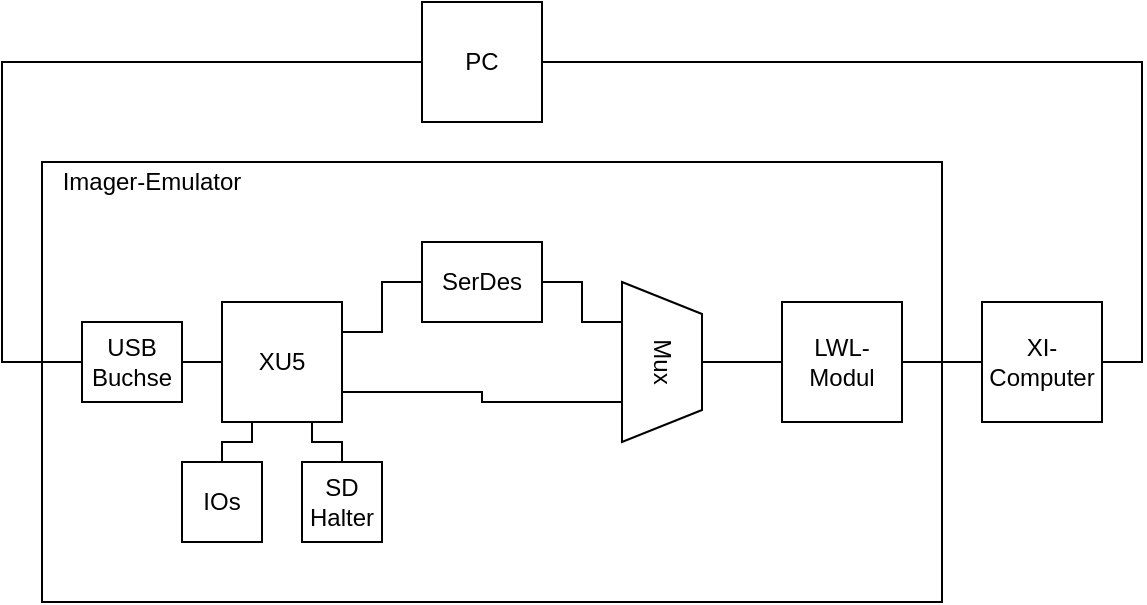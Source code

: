 <mxfile version="13.3.9" type="device"><diagram id="9dNChbLbm74YjEc_Esq8" name="Page-1"><mxGraphModel dx="905" dy="672" grid="1" gridSize="10" guides="1" tooltips="1" connect="1" arrows="1" fold="1" page="1" pageScale="1" pageWidth="850" pageHeight="1100" math="0" shadow="0"><root><mxCell id="0"/><mxCell id="1" parent="0"/><mxCell id="T1wl03njcct_oHPfre5L-18" value="" style="rounded=0;whiteSpace=wrap;html=1;fillColor=none;" parent="1" vertex="1"><mxGeometry x="110" y="200" width="450" height="220" as="geometry"/></mxCell><mxCell id="T1wl03njcct_oHPfre5L-11" style="edgeStyle=orthogonalEdgeStyle;rounded=0;orthogonalLoop=1;jettySize=auto;html=1;exitX=1;exitY=0.75;exitDx=0;exitDy=0;entryX=0.75;entryY=1;entryDx=0;entryDy=0;endArrow=none;endFill=0;" parent="1" source="T1wl03njcct_oHPfre5L-2" target="T1wl03njcct_oHPfre5L-5" edge="1"><mxGeometry relative="1" as="geometry"/></mxCell><mxCell id="T1wl03njcct_oHPfre5L-2" value="XU5" style="rounded=0;whiteSpace=wrap;html=1;" parent="1" vertex="1"><mxGeometry x="200" y="270" width="60" height="60" as="geometry"/></mxCell><mxCell id="T1wl03njcct_oHPfre5L-12" style="edgeStyle=orthogonalEdgeStyle;rounded=0;orthogonalLoop=1;jettySize=auto;html=1;exitX=1;exitY=0.5;exitDx=0;exitDy=0;entryX=0.25;entryY=1;entryDx=0;entryDy=0;endArrow=none;endFill=0;strokeColor=#000000;" parent="1" source="T1wl03njcct_oHPfre5L-4" target="T1wl03njcct_oHPfre5L-5" edge="1"><mxGeometry relative="1" as="geometry"/></mxCell><mxCell id="T1wl03njcct_oHPfre5L-4" value="SerDes" style="rounded=0;whiteSpace=wrap;html=1;" parent="1" vertex="1"><mxGeometry x="300" y="240" width="60" height="40" as="geometry"/></mxCell><mxCell id="T1wl03njcct_oHPfre5L-13" style="edgeStyle=orthogonalEdgeStyle;rounded=0;orthogonalLoop=1;jettySize=auto;html=1;exitX=0.5;exitY=0;exitDx=0;exitDy=0;entryX=0;entryY=0.5;entryDx=0;entryDy=0;endArrow=none;endFill=0;strokeColor=#000000;" parent="1" source="T1wl03njcct_oHPfre5L-5" target="T1wl03njcct_oHPfre5L-6" edge="1"><mxGeometry relative="1" as="geometry"/></mxCell><mxCell id="T1wl03njcct_oHPfre5L-5" value="Mux" style="shape=trapezoid;perimeter=trapezoidPerimeter;whiteSpace=wrap;html=1;rotation=90;" parent="1" vertex="1"><mxGeometry x="380" y="280" width="80" height="40" as="geometry"/></mxCell><mxCell id="T1wl03njcct_oHPfre5L-14" style="edgeStyle=orthogonalEdgeStyle;rounded=0;orthogonalLoop=1;jettySize=auto;html=1;exitX=1;exitY=0.5;exitDx=0;exitDy=0;entryX=0;entryY=0.5;entryDx=0;entryDy=0;endArrow=none;endFill=0;strokeColor=#000000;" parent="1" source="T1wl03njcct_oHPfre5L-6" target="T1wl03njcct_oHPfre5L-7" edge="1"><mxGeometry relative="1" as="geometry"/></mxCell><mxCell id="T1wl03njcct_oHPfre5L-6" value="LWL-Modul" style="rounded=0;whiteSpace=wrap;html=1;" parent="1" vertex="1"><mxGeometry x="480" y="270" width="60" height="60" as="geometry"/></mxCell><mxCell id="T1wl03njcct_oHPfre5L-17" style="edgeStyle=orthogonalEdgeStyle;rounded=0;orthogonalLoop=1;jettySize=auto;html=1;exitX=1;exitY=0.5;exitDx=0;exitDy=0;entryX=1;entryY=0.5;entryDx=0;entryDy=0;endArrow=none;endFill=0;strokeColor=#000000;" parent="1" source="T1wl03njcct_oHPfre5L-7" target="T1wl03njcct_oHPfre5L-8" edge="1"><mxGeometry relative="1" as="geometry"/></mxCell><mxCell id="T1wl03njcct_oHPfre5L-7" value="XI-Computer" style="rounded=0;whiteSpace=wrap;html=1;" parent="1" vertex="1"><mxGeometry x="580" y="270" width="60" height="60" as="geometry"/></mxCell><mxCell id="Ae0DtaaSNVApuM-IMVbA-10" style="edgeStyle=orthogonalEdgeStyle;rounded=0;orthogonalLoop=1;jettySize=auto;html=1;exitX=0;exitY=0.5;exitDx=0;exitDy=0;entryX=0;entryY=0.5;entryDx=0;entryDy=0;endArrow=none;endFill=0;" edge="1" parent="1" source="T1wl03njcct_oHPfre5L-8" target="Ae0DtaaSNVApuM-IMVbA-7"><mxGeometry relative="1" as="geometry"><Array as="points"><mxPoint x="90" y="150"/><mxPoint x="90" y="300"/></Array></mxGeometry></mxCell><mxCell id="T1wl03njcct_oHPfre5L-8" value="PC" style="rounded=0;whiteSpace=wrap;html=1;" parent="1" vertex="1"><mxGeometry x="300" y="120" width="60" height="60" as="geometry"/></mxCell><mxCell id="T1wl03njcct_oHPfre5L-10" value="" style="endArrow=none;html=1;exitX=1;exitY=0.25;exitDx=0;exitDy=0;entryX=0;entryY=0.5;entryDx=0;entryDy=0;edgeStyle=orthogonalEdgeStyle;rounded=0;" parent="1" source="T1wl03njcct_oHPfre5L-2" target="T1wl03njcct_oHPfre5L-4" edge="1"><mxGeometry width="50" height="50" relative="1" as="geometry"><mxPoint x="410" y="390" as="sourcePoint"/><mxPoint x="460" y="340" as="targetPoint"/></mxGeometry></mxCell><mxCell id="T1wl03njcct_oHPfre5L-19" value="Imager-Emulator" style="text;html=1;strokeColor=none;fillColor=none;align=center;verticalAlign=middle;whiteSpace=wrap;rounded=0;" parent="1" vertex="1"><mxGeometry x="110" y="200" width="110" height="20" as="geometry"/></mxCell><mxCell id="Ae0DtaaSNVApuM-IMVbA-5" style="edgeStyle=orthogonalEdgeStyle;rounded=0;orthogonalLoop=1;jettySize=auto;html=1;exitX=0.5;exitY=0;exitDx=0;exitDy=0;entryX=0.25;entryY=1;entryDx=0;entryDy=0;endArrow=none;endFill=0;" edge="1" parent="1" source="Ae0DtaaSNVApuM-IMVbA-3" target="T1wl03njcct_oHPfre5L-2"><mxGeometry relative="1" as="geometry"><Array as="points"><mxPoint x="200" y="340"/><mxPoint x="215" y="340"/></Array></mxGeometry></mxCell><mxCell id="Ae0DtaaSNVApuM-IMVbA-3" value="IOs" style="rounded=0;whiteSpace=wrap;html=1;" vertex="1" parent="1"><mxGeometry x="180" y="350" width="40" height="40" as="geometry"/></mxCell><mxCell id="Ae0DtaaSNVApuM-IMVbA-6" style="edgeStyle=orthogonalEdgeStyle;rounded=0;orthogonalLoop=1;jettySize=auto;html=1;exitX=0.5;exitY=0;exitDx=0;exitDy=0;entryX=0.75;entryY=1;entryDx=0;entryDy=0;endArrow=none;endFill=0;" edge="1" parent="1" source="Ae0DtaaSNVApuM-IMVbA-4" target="T1wl03njcct_oHPfre5L-2"><mxGeometry relative="1" as="geometry"><Array as="points"><mxPoint x="260" y="340"/><mxPoint x="245" y="340"/></Array></mxGeometry></mxCell><mxCell id="Ae0DtaaSNVApuM-IMVbA-4" value="SD&lt;br&gt;Halter" style="rounded=0;whiteSpace=wrap;html=1;" vertex="1" parent="1"><mxGeometry x="240" y="350" width="40" height="40" as="geometry"/></mxCell><mxCell id="Ae0DtaaSNVApuM-IMVbA-9" style="edgeStyle=orthogonalEdgeStyle;rounded=0;orthogonalLoop=1;jettySize=auto;html=1;exitX=1;exitY=0.5;exitDx=0;exitDy=0;entryX=0;entryY=0.5;entryDx=0;entryDy=0;endArrow=none;endFill=0;" edge="1" parent="1" source="Ae0DtaaSNVApuM-IMVbA-7" target="T1wl03njcct_oHPfre5L-2"><mxGeometry relative="1" as="geometry"/></mxCell><mxCell id="Ae0DtaaSNVApuM-IMVbA-7" value="USB&lt;br&gt;Buchse" style="rounded=0;whiteSpace=wrap;html=1;" vertex="1" parent="1"><mxGeometry x="130" y="280" width="50" height="40" as="geometry"/></mxCell></root></mxGraphModel></diagram></mxfile>